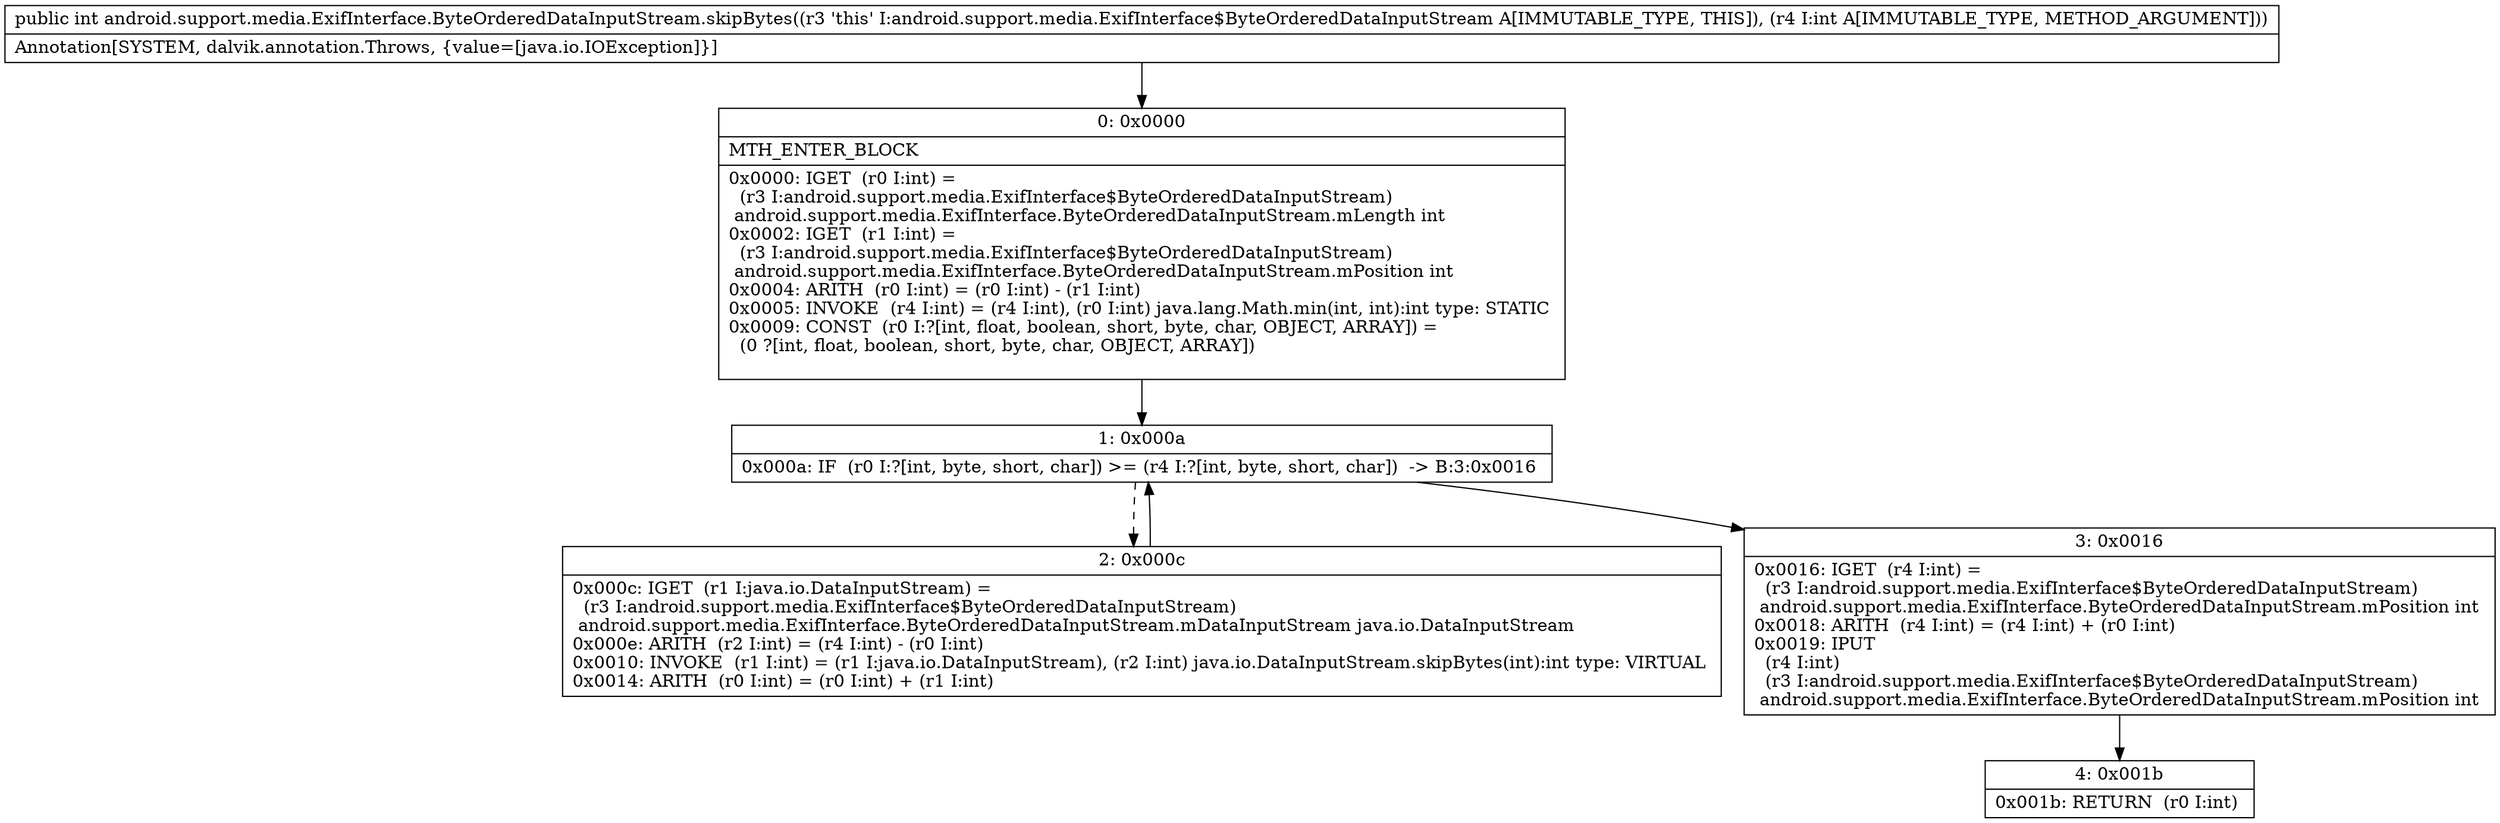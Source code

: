 digraph "CFG forandroid.support.media.ExifInterface.ByteOrderedDataInputStream.skipBytes(I)I" {
Node_0 [shape=record,label="{0\:\ 0x0000|MTH_ENTER_BLOCK\l|0x0000: IGET  (r0 I:int) = \l  (r3 I:android.support.media.ExifInterface$ByteOrderedDataInputStream)\l android.support.media.ExifInterface.ByteOrderedDataInputStream.mLength int \l0x0002: IGET  (r1 I:int) = \l  (r3 I:android.support.media.ExifInterface$ByteOrderedDataInputStream)\l android.support.media.ExifInterface.ByteOrderedDataInputStream.mPosition int \l0x0004: ARITH  (r0 I:int) = (r0 I:int) \- (r1 I:int) \l0x0005: INVOKE  (r4 I:int) = (r4 I:int), (r0 I:int) java.lang.Math.min(int, int):int type: STATIC \l0x0009: CONST  (r0 I:?[int, float, boolean, short, byte, char, OBJECT, ARRAY]) = \l  (0 ?[int, float, boolean, short, byte, char, OBJECT, ARRAY])\l \l}"];
Node_1 [shape=record,label="{1\:\ 0x000a|0x000a: IF  (r0 I:?[int, byte, short, char]) \>= (r4 I:?[int, byte, short, char])  \-\> B:3:0x0016 \l}"];
Node_2 [shape=record,label="{2\:\ 0x000c|0x000c: IGET  (r1 I:java.io.DataInputStream) = \l  (r3 I:android.support.media.ExifInterface$ByteOrderedDataInputStream)\l android.support.media.ExifInterface.ByteOrderedDataInputStream.mDataInputStream java.io.DataInputStream \l0x000e: ARITH  (r2 I:int) = (r4 I:int) \- (r0 I:int) \l0x0010: INVOKE  (r1 I:int) = (r1 I:java.io.DataInputStream), (r2 I:int) java.io.DataInputStream.skipBytes(int):int type: VIRTUAL \l0x0014: ARITH  (r0 I:int) = (r0 I:int) + (r1 I:int) \l}"];
Node_3 [shape=record,label="{3\:\ 0x0016|0x0016: IGET  (r4 I:int) = \l  (r3 I:android.support.media.ExifInterface$ByteOrderedDataInputStream)\l android.support.media.ExifInterface.ByteOrderedDataInputStream.mPosition int \l0x0018: ARITH  (r4 I:int) = (r4 I:int) + (r0 I:int) \l0x0019: IPUT  \l  (r4 I:int)\l  (r3 I:android.support.media.ExifInterface$ByteOrderedDataInputStream)\l android.support.media.ExifInterface.ByteOrderedDataInputStream.mPosition int \l}"];
Node_4 [shape=record,label="{4\:\ 0x001b|0x001b: RETURN  (r0 I:int) \l}"];
MethodNode[shape=record,label="{public int android.support.media.ExifInterface.ByteOrderedDataInputStream.skipBytes((r3 'this' I:android.support.media.ExifInterface$ByteOrderedDataInputStream A[IMMUTABLE_TYPE, THIS]), (r4 I:int A[IMMUTABLE_TYPE, METHOD_ARGUMENT]))  | Annotation[SYSTEM, dalvik.annotation.Throws, \{value=[java.io.IOException]\}]\l}"];
MethodNode -> Node_0;
Node_0 -> Node_1;
Node_1 -> Node_2[style=dashed];
Node_1 -> Node_3;
Node_2 -> Node_1;
Node_3 -> Node_4;
}

